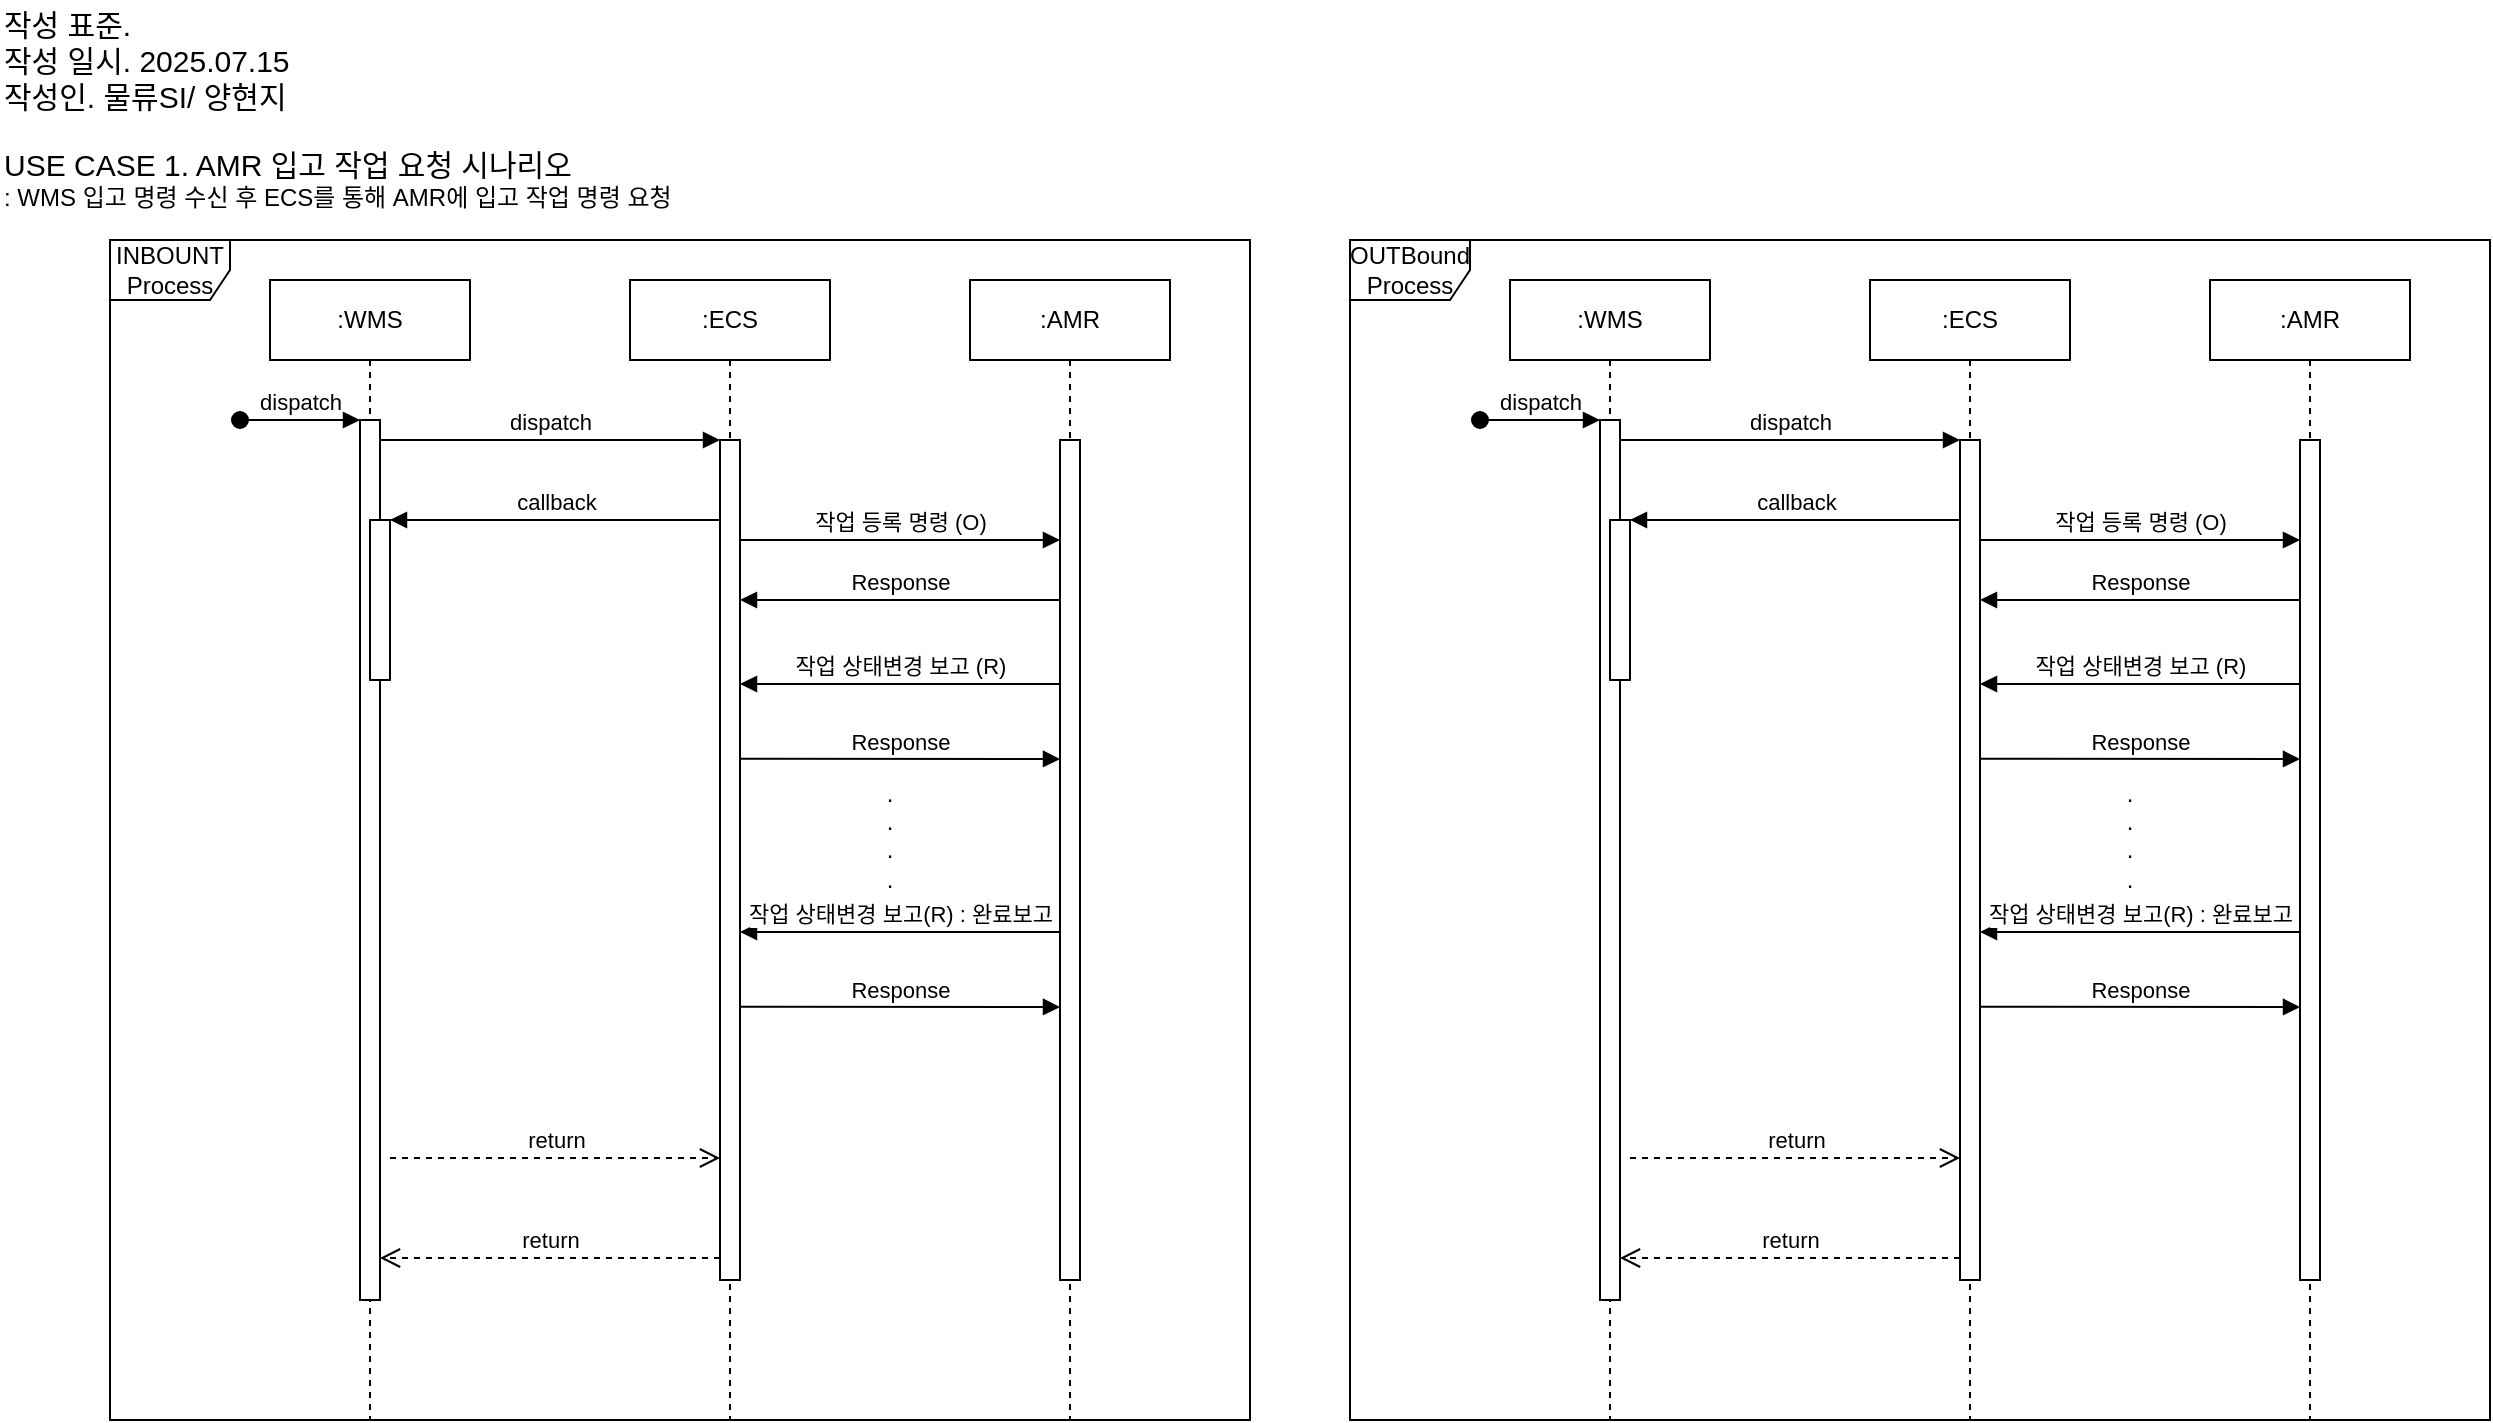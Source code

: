 <mxfile version="28.0.4">
  <diagram name="Page-1" id="2YBvvXClWsGukQMizWep">
    <mxGraphModel dx="1751" dy="1269" grid="1" gridSize="10" guides="1" tooltips="1" connect="1" arrows="1" fold="1" page="1" pageScale="1" pageWidth="850" pageHeight="1100" math="0" shadow="0">
      <root>
        <mxCell id="0" />
        <mxCell id="1" parent="0" />
        <mxCell id="aM9ryv3xv72pqoxQDRHE-1" value=":WMS" style="shape=umlLifeline;perimeter=lifelinePerimeter;whiteSpace=wrap;html=1;container=0;dropTarget=0;collapsible=0;recursiveResize=0;outlineConnect=0;portConstraint=eastwest;newEdgeStyle={&quot;edgeStyle&quot;:&quot;elbowEdgeStyle&quot;,&quot;elbow&quot;:&quot;vertical&quot;,&quot;curved&quot;:0,&quot;rounded&quot;:0};" parent="1" vertex="1">
          <mxGeometry x="140" y="140" width="100" height="570" as="geometry" />
        </mxCell>
        <mxCell id="aM9ryv3xv72pqoxQDRHE-2" value="" style="html=1;points=[];perimeter=orthogonalPerimeter;outlineConnect=0;targetShapes=umlLifeline;portConstraint=eastwest;newEdgeStyle={&quot;edgeStyle&quot;:&quot;elbowEdgeStyle&quot;,&quot;elbow&quot;:&quot;vertical&quot;,&quot;curved&quot;:0,&quot;rounded&quot;:0};" parent="aM9ryv3xv72pqoxQDRHE-1" vertex="1">
          <mxGeometry x="45" y="70" width="10" height="440" as="geometry" />
        </mxCell>
        <mxCell id="aM9ryv3xv72pqoxQDRHE-3" value="dispatch" style="html=1;verticalAlign=bottom;startArrow=oval;endArrow=block;startSize=8;edgeStyle=elbowEdgeStyle;elbow=vertical;curved=0;rounded=0;" parent="aM9ryv3xv72pqoxQDRHE-1" target="aM9ryv3xv72pqoxQDRHE-2" edge="1">
          <mxGeometry relative="1" as="geometry">
            <mxPoint x="-15" y="70" as="sourcePoint" />
          </mxGeometry>
        </mxCell>
        <mxCell id="aM9ryv3xv72pqoxQDRHE-4" value="" style="html=1;points=[];perimeter=orthogonalPerimeter;outlineConnect=0;targetShapes=umlLifeline;portConstraint=eastwest;newEdgeStyle={&quot;edgeStyle&quot;:&quot;elbowEdgeStyle&quot;,&quot;elbow&quot;:&quot;vertical&quot;,&quot;curved&quot;:0,&quot;rounded&quot;:0};" parent="aM9ryv3xv72pqoxQDRHE-1" vertex="1">
          <mxGeometry x="50" y="120" width="10" height="80" as="geometry" />
        </mxCell>
        <mxCell id="aM9ryv3xv72pqoxQDRHE-5" value=":ECS" style="shape=umlLifeline;perimeter=lifelinePerimeter;whiteSpace=wrap;html=1;container=0;dropTarget=0;collapsible=0;recursiveResize=0;outlineConnect=0;portConstraint=eastwest;newEdgeStyle={&quot;edgeStyle&quot;:&quot;elbowEdgeStyle&quot;,&quot;elbow&quot;:&quot;vertical&quot;,&quot;curved&quot;:0,&quot;rounded&quot;:0};" parent="1" vertex="1">
          <mxGeometry x="320" y="140" width="100" height="570" as="geometry" />
        </mxCell>
        <mxCell id="aM9ryv3xv72pqoxQDRHE-6" value="" style="html=1;points=[];perimeter=orthogonalPerimeter;outlineConnect=0;targetShapes=umlLifeline;portConstraint=eastwest;newEdgeStyle={&quot;edgeStyle&quot;:&quot;elbowEdgeStyle&quot;,&quot;elbow&quot;:&quot;vertical&quot;,&quot;curved&quot;:0,&quot;rounded&quot;:0};" parent="aM9ryv3xv72pqoxQDRHE-5" vertex="1">
          <mxGeometry x="45" y="80" width="10" height="420" as="geometry" />
        </mxCell>
        <mxCell id="aM9ryv3xv72pqoxQDRHE-7" value="dispatch" style="html=1;verticalAlign=bottom;endArrow=block;edgeStyle=elbowEdgeStyle;elbow=vertical;curved=0;rounded=0;" parent="1" source="aM9ryv3xv72pqoxQDRHE-2" target="aM9ryv3xv72pqoxQDRHE-6" edge="1">
          <mxGeometry relative="1" as="geometry">
            <mxPoint x="295" y="230" as="sourcePoint" />
            <Array as="points">
              <mxPoint x="280" y="220" />
            </Array>
          </mxGeometry>
        </mxCell>
        <mxCell id="aM9ryv3xv72pqoxQDRHE-8" value="return" style="html=1;verticalAlign=bottom;endArrow=open;dashed=1;endSize=8;edgeStyle=elbowEdgeStyle;elbow=vertical;curved=0;rounded=0;" parent="1" edge="1">
          <mxGeometry relative="1" as="geometry">
            <mxPoint x="195" y="629" as="targetPoint" />
            <Array as="points">
              <mxPoint x="290" y="629" />
            </Array>
            <mxPoint x="365" y="629" as="sourcePoint" />
          </mxGeometry>
        </mxCell>
        <mxCell id="aM9ryv3xv72pqoxQDRHE-9" value="callback" style="html=1;verticalAlign=bottom;endArrow=block;edgeStyle=elbowEdgeStyle;elbow=vertical;curved=0;rounded=0;" parent="1" source="aM9ryv3xv72pqoxQDRHE-6" target="aM9ryv3xv72pqoxQDRHE-4" edge="1">
          <mxGeometry relative="1" as="geometry">
            <mxPoint x="275" y="260" as="sourcePoint" />
            <Array as="points">
              <mxPoint x="290" y="260" />
            </Array>
          </mxGeometry>
        </mxCell>
        <mxCell id="aM9ryv3xv72pqoxQDRHE-10" value="return" style="html=1;verticalAlign=bottom;endArrow=open;dashed=1;endSize=8;edgeStyle=elbowEdgeStyle;elbow=vertical;curved=0;rounded=0;" parent="1" edge="1">
          <mxGeometry relative="1" as="geometry">
            <mxPoint x="365" y="579" as="targetPoint" />
            <Array as="points">
              <mxPoint x="280" y="579" />
            </Array>
            <mxPoint x="200" y="579" as="sourcePoint" />
          </mxGeometry>
        </mxCell>
        <mxCell id="IH7ZDO6dK_49iUQYEOAa-1" value=":AMR" style="shape=umlLifeline;perimeter=lifelinePerimeter;whiteSpace=wrap;html=1;container=0;dropTarget=0;collapsible=0;recursiveResize=0;outlineConnect=0;portConstraint=eastwest;newEdgeStyle={&quot;edgeStyle&quot;:&quot;elbowEdgeStyle&quot;,&quot;elbow&quot;:&quot;vertical&quot;,&quot;curved&quot;:0,&quot;rounded&quot;:0};" parent="1" vertex="1">
          <mxGeometry x="490" y="140" width="100" height="570" as="geometry" />
        </mxCell>
        <mxCell id="IH7ZDO6dK_49iUQYEOAa-2" value="" style="html=1;points=[];perimeter=orthogonalPerimeter;outlineConnect=0;targetShapes=umlLifeline;portConstraint=eastwest;newEdgeStyle={&quot;edgeStyle&quot;:&quot;elbowEdgeStyle&quot;,&quot;elbow&quot;:&quot;vertical&quot;,&quot;curved&quot;:0,&quot;rounded&quot;:0};" parent="IH7ZDO6dK_49iUQYEOAa-1" vertex="1">
          <mxGeometry x="45" y="80" width="10" height="420" as="geometry" />
        </mxCell>
        <mxCell id="IH7ZDO6dK_49iUQYEOAa-10" value="&lt;font style=&quot;font-size: 15px;&quot;&gt;USE CASE 1. AMR 입고 작업 요청 시나리오&lt;/font&gt;&lt;div&gt;: WMS 입고 명령 수신 후 ECS를 통해 AMR에 입고 작업 명령 요청&lt;/div&gt;" style="text;html=1;align=left;verticalAlign=middle;whiteSpace=wrap;rounded=0;" parent="1" vertex="1">
          <mxGeometry x="5" y="60" width="420" height="60" as="geometry" />
        </mxCell>
        <mxCell id="IH7ZDO6dK_49iUQYEOAa-11" value="&lt;span style=&quot;font-size: 15px;&quot;&gt;작성 표준.&amp;nbsp;&lt;/span&gt;&lt;div&gt;&lt;span style=&quot;font-size: 15px;&quot;&gt;작성 일시. 2025.07.15&lt;/span&gt;&lt;/div&gt;&lt;div&gt;&lt;span style=&quot;font-size: 15px;&quot;&gt;작성인. 물류SI/ 양현지&lt;/span&gt;&lt;/div&gt;" style="text;html=1;align=left;verticalAlign=middle;whiteSpace=wrap;rounded=0;" parent="1" vertex="1">
          <mxGeometry x="5" width="420" height="60" as="geometry" />
        </mxCell>
        <mxCell id="IH7ZDO6dK_49iUQYEOAa-13" value="INBOUNT Process" style="shape=umlFrame;whiteSpace=wrap;html=1;pointerEvents=0;" parent="1" vertex="1">
          <mxGeometry x="60" y="120" width="570" height="590" as="geometry" />
        </mxCell>
        <mxCell id="IH7ZDO6dK_49iUQYEOAa-14" value="작업 등록 명령 (O)" style="html=1;verticalAlign=bottom;endArrow=block;edgeStyle=elbowEdgeStyle;elbow=vertical;curved=0;rounded=0;" parent="1" source="aM9ryv3xv72pqoxQDRHE-6" target="IH7ZDO6dK_49iUQYEOAa-2" edge="1">
          <mxGeometry relative="1" as="geometry">
            <mxPoint x="370" y="270" as="sourcePoint" />
            <Array as="points">
              <mxPoint x="455" y="270" />
            </Array>
            <mxPoint x="500" y="270" as="targetPoint" />
          </mxGeometry>
        </mxCell>
        <mxCell id="IH7ZDO6dK_49iUQYEOAa-15" value="Response" style="html=1;verticalAlign=bottom;endArrow=block;edgeStyle=elbowEdgeStyle;elbow=vertical;curved=0;rounded=0;" parent="1" source="IH7ZDO6dK_49iUQYEOAa-2" target="aM9ryv3xv72pqoxQDRHE-6" edge="1">
          <mxGeometry relative="1" as="geometry">
            <mxPoint x="500" y="260" as="sourcePoint" />
            <Array as="points">
              <mxPoint x="530" y="300" />
            </Array>
            <mxPoint x="660" y="260" as="targetPoint" />
          </mxGeometry>
        </mxCell>
        <mxCell id="IH7ZDO6dK_49iUQYEOAa-17" value="작업 상태변경 보고 (R)" style="html=1;verticalAlign=bottom;endArrow=block;edgeStyle=elbowEdgeStyle;elbow=vertical;curved=0;rounded=0;" parent="1" edge="1">
          <mxGeometry relative="1" as="geometry">
            <mxPoint x="535" y="342" as="sourcePoint" />
            <Array as="points">
              <mxPoint x="530" y="342" />
            </Array>
            <mxPoint x="375" y="342" as="targetPoint" />
          </mxGeometry>
        </mxCell>
        <mxCell id="IH7ZDO6dK_49iUQYEOAa-18" value="Response" style="html=1;verticalAlign=bottom;endArrow=block;edgeStyle=elbowEdgeStyle;elbow=vertical;curved=0;rounded=0;" parent="1" target="IH7ZDO6dK_49iUQYEOAa-2" edge="1">
          <mxGeometry relative="1" as="geometry">
            <mxPoint x="375" y="379.41" as="sourcePoint" />
            <Array as="points" />
            <mxPoint x="720" y="379.41" as="targetPoint" />
          </mxGeometry>
        </mxCell>
        <mxCell id="IH7ZDO6dK_49iUQYEOAa-19" value=".&lt;div&gt;.&lt;/div&gt;&lt;div&gt;.&lt;/div&gt;&lt;div&gt;.&lt;/div&gt;&lt;div&gt;&lt;br&gt;&lt;/div&gt;" style="text;html=1;align=center;verticalAlign=middle;whiteSpace=wrap;rounded=0;" parent="1" vertex="1">
          <mxGeometry x="420" y="410" width="60" height="30" as="geometry" />
        </mxCell>
        <mxCell id="IH7ZDO6dK_49iUQYEOAa-20" value="작업 상태변경 보고(R) : 완료보고" style="html=1;verticalAlign=bottom;endArrow=block;edgeStyle=elbowEdgeStyle;elbow=vertical;curved=0;rounded=0;" parent="1" edge="1">
          <mxGeometry relative="1" as="geometry">
            <mxPoint x="535" y="466" as="sourcePoint" />
            <Array as="points">
              <mxPoint x="530" y="466" />
            </Array>
            <mxPoint x="375" y="466" as="targetPoint" />
          </mxGeometry>
        </mxCell>
        <mxCell id="IH7ZDO6dK_49iUQYEOAa-21" value="Response" style="html=1;verticalAlign=bottom;endArrow=block;edgeStyle=elbowEdgeStyle;elbow=vertical;curved=0;rounded=0;" parent="1" edge="1">
          <mxGeometry relative="1" as="geometry">
            <mxPoint x="375" y="503.41" as="sourcePoint" />
            <Array as="points" />
            <mxPoint x="535" y="504" as="targetPoint" />
          </mxGeometry>
        </mxCell>
        <mxCell id="tQVGiBFU_Dlv3NuEr5qG-1" value="OUTBound Process" style="shape=umlFrame;whiteSpace=wrap;html=1;pointerEvents=0;" vertex="1" parent="1">
          <mxGeometry x="680" y="120" width="570" height="590" as="geometry" />
        </mxCell>
        <mxCell id="tQVGiBFU_Dlv3NuEr5qG-2" value=":WMS" style="shape=umlLifeline;perimeter=lifelinePerimeter;whiteSpace=wrap;html=1;container=0;dropTarget=0;collapsible=0;recursiveResize=0;outlineConnect=0;portConstraint=eastwest;newEdgeStyle={&quot;edgeStyle&quot;:&quot;elbowEdgeStyle&quot;,&quot;elbow&quot;:&quot;vertical&quot;,&quot;curved&quot;:0,&quot;rounded&quot;:0};" vertex="1" parent="1">
          <mxGeometry x="760" y="140" width="100" height="570" as="geometry" />
        </mxCell>
        <mxCell id="tQVGiBFU_Dlv3NuEr5qG-3" value="" style="html=1;points=[];perimeter=orthogonalPerimeter;outlineConnect=0;targetShapes=umlLifeline;portConstraint=eastwest;newEdgeStyle={&quot;edgeStyle&quot;:&quot;elbowEdgeStyle&quot;,&quot;elbow&quot;:&quot;vertical&quot;,&quot;curved&quot;:0,&quot;rounded&quot;:0};" vertex="1" parent="tQVGiBFU_Dlv3NuEr5qG-2">
          <mxGeometry x="45" y="70" width="10" height="440" as="geometry" />
        </mxCell>
        <mxCell id="tQVGiBFU_Dlv3NuEr5qG-4" value="dispatch" style="html=1;verticalAlign=bottom;startArrow=oval;endArrow=block;startSize=8;edgeStyle=elbowEdgeStyle;elbow=vertical;curved=0;rounded=0;" edge="1" parent="tQVGiBFU_Dlv3NuEr5qG-2" target="tQVGiBFU_Dlv3NuEr5qG-3">
          <mxGeometry relative="1" as="geometry">
            <mxPoint x="-15" y="70" as="sourcePoint" />
          </mxGeometry>
        </mxCell>
        <mxCell id="tQVGiBFU_Dlv3NuEr5qG-5" value="" style="html=1;points=[];perimeter=orthogonalPerimeter;outlineConnect=0;targetShapes=umlLifeline;portConstraint=eastwest;newEdgeStyle={&quot;edgeStyle&quot;:&quot;elbowEdgeStyle&quot;,&quot;elbow&quot;:&quot;vertical&quot;,&quot;curved&quot;:0,&quot;rounded&quot;:0};" vertex="1" parent="tQVGiBFU_Dlv3NuEr5qG-2">
          <mxGeometry x="50" y="120" width="10" height="80" as="geometry" />
        </mxCell>
        <mxCell id="tQVGiBFU_Dlv3NuEr5qG-6" value=":ECS" style="shape=umlLifeline;perimeter=lifelinePerimeter;whiteSpace=wrap;html=1;container=0;dropTarget=0;collapsible=0;recursiveResize=0;outlineConnect=0;portConstraint=eastwest;newEdgeStyle={&quot;edgeStyle&quot;:&quot;elbowEdgeStyle&quot;,&quot;elbow&quot;:&quot;vertical&quot;,&quot;curved&quot;:0,&quot;rounded&quot;:0};" vertex="1" parent="1">
          <mxGeometry x="940" y="140" width="100" height="570" as="geometry" />
        </mxCell>
        <mxCell id="tQVGiBFU_Dlv3NuEr5qG-7" value="" style="html=1;points=[];perimeter=orthogonalPerimeter;outlineConnect=0;targetShapes=umlLifeline;portConstraint=eastwest;newEdgeStyle={&quot;edgeStyle&quot;:&quot;elbowEdgeStyle&quot;,&quot;elbow&quot;:&quot;vertical&quot;,&quot;curved&quot;:0,&quot;rounded&quot;:0};" vertex="1" parent="tQVGiBFU_Dlv3NuEr5qG-6">
          <mxGeometry x="45" y="80" width="10" height="420" as="geometry" />
        </mxCell>
        <mxCell id="tQVGiBFU_Dlv3NuEr5qG-8" value="dispatch" style="html=1;verticalAlign=bottom;endArrow=block;edgeStyle=elbowEdgeStyle;elbow=vertical;curved=0;rounded=0;" edge="1" parent="1" source="tQVGiBFU_Dlv3NuEr5qG-3" target="tQVGiBFU_Dlv3NuEr5qG-7">
          <mxGeometry relative="1" as="geometry">
            <mxPoint x="915" y="230" as="sourcePoint" />
            <Array as="points">
              <mxPoint x="900" y="220" />
            </Array>
          </mxGeometry>
        </mxCell>
        <mxCell id="tQVGiBFU_Dlv3NuEr5qG-9" value="return" style="html=1;verticalAlign=bottom;endArrow=open;dashed=1;endSize=8;edgeStyle=elbowEdgeStyle;elbow=vertical;curved=0;rounded=0;" edge="1" parent="1">
          <mxGeometry relative="1" as="geometry">
            <mxPoint x="815" y="629" as="targetPoint" />
            <Array as="points">
              <mxPoint x="910" y="629" />
            </Array>
            <mxPoint x="985" y="629" as="sourcePoint" />
          </mxGeometry>
        </mxCell>
        <mxCell id="tQVGiBFU_Dlv3NuEr5qG-10" value="callback" style="html=1;verticalAlign=bottom;endArrow=block;edgeStyle=elbowEdgeStyle;elbow=vertical;curved=0;rounded=0;" edge="1" parent="1" source="tQVGiBFU_Dlv3NuEr5qG-7" target="tQVGiBFU_Dlv3NuEr5qG-5">
          <mxGeometry relative="1" as="geometry">
            <mxPoint x="895" y="260" as="sourcePoint" />
            <Array as="points">
              <mxPoint x="910" y="260" />
            </Array>
          </mxGeometry>
        </mxCell>
        <mxCell id="tQVGiBFU_Dlv3NuEr5qG-11" value="return" style="html=1;verticalAlign=bottom;endArrow=open;dashed=1;endSize=8;edgeStyle=elbowEdgeStyle;elbow=vertical;curved=0;rounded=0;" edge="1" parent="1">
          <mxGeometry relative="1" as="geometry">
            <mxPoint x="985" y="579" as="targetPoint" />
            <Array as="points">
              <mxPoint x="900" y="579" />
            </Array>
            <mxPoint x="820" y="579" as="sourcePoint" />
          </mxGeometry>
        </mxCell>
        <mxCell id="tQVGiBFU_Dlv3NuEr5qG-12" value=":AMR" style="shape=umlLifeline;perimeter=lifelinePerimeter;whiteSpace=wrap;html=1;container=0;dropTarget=0;collapsible=0;recursiveResize=0;outlineConnect=0;portConstraint=eastwest;newEdgeStyle={&quot;edgeStyle&quot;:&quot;elbowEdgeStyle&quot;,&quot;elbow&quot;:&quot;vertical&quot;,&quot;curved&quot;:0,&quot;rounded&quot;:0};" vertex="1" parent="1">
          <mxGeometry x="1110" y="140" width="100" height="570" as="geometry" />
        </mxCell>
        <mxCell id="tQVGiBFU_Dlv3NuEr5qG-13" value="" style="html=1;points=[];perimeter=orthogonalPerimeter;outlineConnect=0;targetShapes=umlLifeline;portConstraint=eastwest;newEdgeStyle={&quot;edgeStyle&quot;:&quot;elbowEdgeStyle&quot;,&quot;elbow&quot;:&quot;vertical&quot;,&quot;curved&quot;:0,&quot;rounded&quot;:0};" vertex="1" parent="tQVGiBFU_Dlv3NuEr5qG-12">
          <mxGeometry x="45" y="80" width="10" height="420" as="geometry" />
        </mxCell>
        <mxCell id="tQVGiBFU_Dlv3NuEr5qG-14" value="작업 등록 명령 (O)" style="html=1;verticalAlign=bottom;endArrow=block;edgeStyle=elbowEdgeStyle;elbow=vertical;curved=0;rounded=0;" edge="1" parent="1" source="tQVGiBFU_Dlv3NuEr5qG-7" target="tQVGiBFU_Dlv3NuEr5qG-13">
          <mxGeometry relative="1" as="geometry">
            <mxPoint x="990" y="270" as="sourcePoint" />
            <Array as="points">
              <mxPoint x="1075" y="270" />
            </Array>
            <mxPoint x="1120" y="270" as="targetPoint" />
          </mxGeometry>
        </mxCell>
        <mxCell id="tQVGiBFU_Dlv3NuEr5qG-15" value="Response" style="html=1;verticalAlign=bottom;endArrow=block;edgeStyle=elbowEdgeStyle;elbow=vertical;curved=0;rounded=0;" edge="1" parent="1" source="tQVGiBFU_Dlv3NuEr5qG-13" target="tQVGiBFU_Dlv3NuEr5qG-7">
          <mxGeometry relative="1" as="geometry">
            <mxPoint x="1120" y="260" as="sourcePoint" />
            <Array as="points">
              <mxPoint x="1150" y="300" />
            </Array>
            <mxPoint x="1280" y="260" as="targetPoint" />
          </mxGeometry>
        </mxCell>
        <mxCell id="tQVGiBFU_Dlv3NuEr5qG-16" value="작업 상태변경 보고 (R)" style="html=1;verticalAlign=bottom;endArrow=block;edgeStyle=elbowEdgeStyle;elbow=vertical;curved=0;rounded=0;" edge="1" parent="1">
          <mxGeometry relative="1" as="geometry">
            <mxPoint x="1155" y="342" as="sourcePoint" />
            <Array as="points">
              <mxPoint x="1150" y="342" />
            </Array>
            <mxPoint x="995" y="342" as="targetPoint" />
          </mxGeometry>
        </mxCell>
        <mxCell id="tQVGiBFU_Dlv3NuEr5qG-17" value="Response" style="html=1;verticalAlign=bottom;endArrow=block;edgeStyle=elbowEdgeStyle;elbow=vertical;curved=0;rounded=0;" edge="1" parent="1" target="tQVGiBFU_Dlv3NuEr5qG-13">
          <mxGeometry relative="1" as="geometry">
            <mxPoint x="995" y="379.41" as="sourcePoint" />
            <Array as="points" />
            <mxPoint x="1340" y="379.41" as="targetPoint" />
          </mxGeometry>
        </mxCell>
        <mxCell id="tQVGiBFU_Dlv3NuEr5qG-18" value=".&lt;div&gt;.&lt;/div&gt;&lt;div&gt;.&lt;/div&gt;&lt;div&gt;.&lt;/div&gt;&lt;div&gt;&lt;br&gt;&lt;/div&gt;" style="text;html=1;align=center;verticalAlign=middle;whiteSpace=wrap;rounded=0;" vertex="1" parent="1">
          <mxGeometry x="1040" y="410" width="60" height="30" as="geometry" />
        </mxCell>
        <mxCell id="tQVGiBFU_Dlv3NuEr5qG-19" value="작업 상태변경 보고(R) : 완료보고" style="html=1;verticalAlign=bottom;endArrow=block;edgeStyle=elbowEdgeStyle;elbow=vertical;curved=0;rounded=0;" edge="1" parent="1">
          <mxGeometry relative="1" as="geometry">
            <mxPoint x="1155" y="466" as="sourcePoint" />
            <Array as="points">
              <mxPoint x="1150" y="466" />
            </Array>
            <mxPoint x="995" y="466" as="targetPoint" />
          </mxGeometry>
        </mxCell>
        <mxCell id="tQVGiBFU_Dlv3NuEr5qG-20" value="Response" style="html=1;verticalAlign=bottom;endArrow=block;edgeStyle=elbowEdgeStyle;elbow=vertical;curved=0;rounded=0;" edge="1" parent="1">
          <mxGeometry relative="1" as="geometry">
            <mxPoint x="995" y="503.41" as="sourcePoint" />
            <Array as="points" />
            <mxPoint x="1155" y="504" as="targetPoint" />
          </mxGeometry>
        </mxCell>
      </root>
    </mxGraphModel>
  </diagram>
</mxfile>
